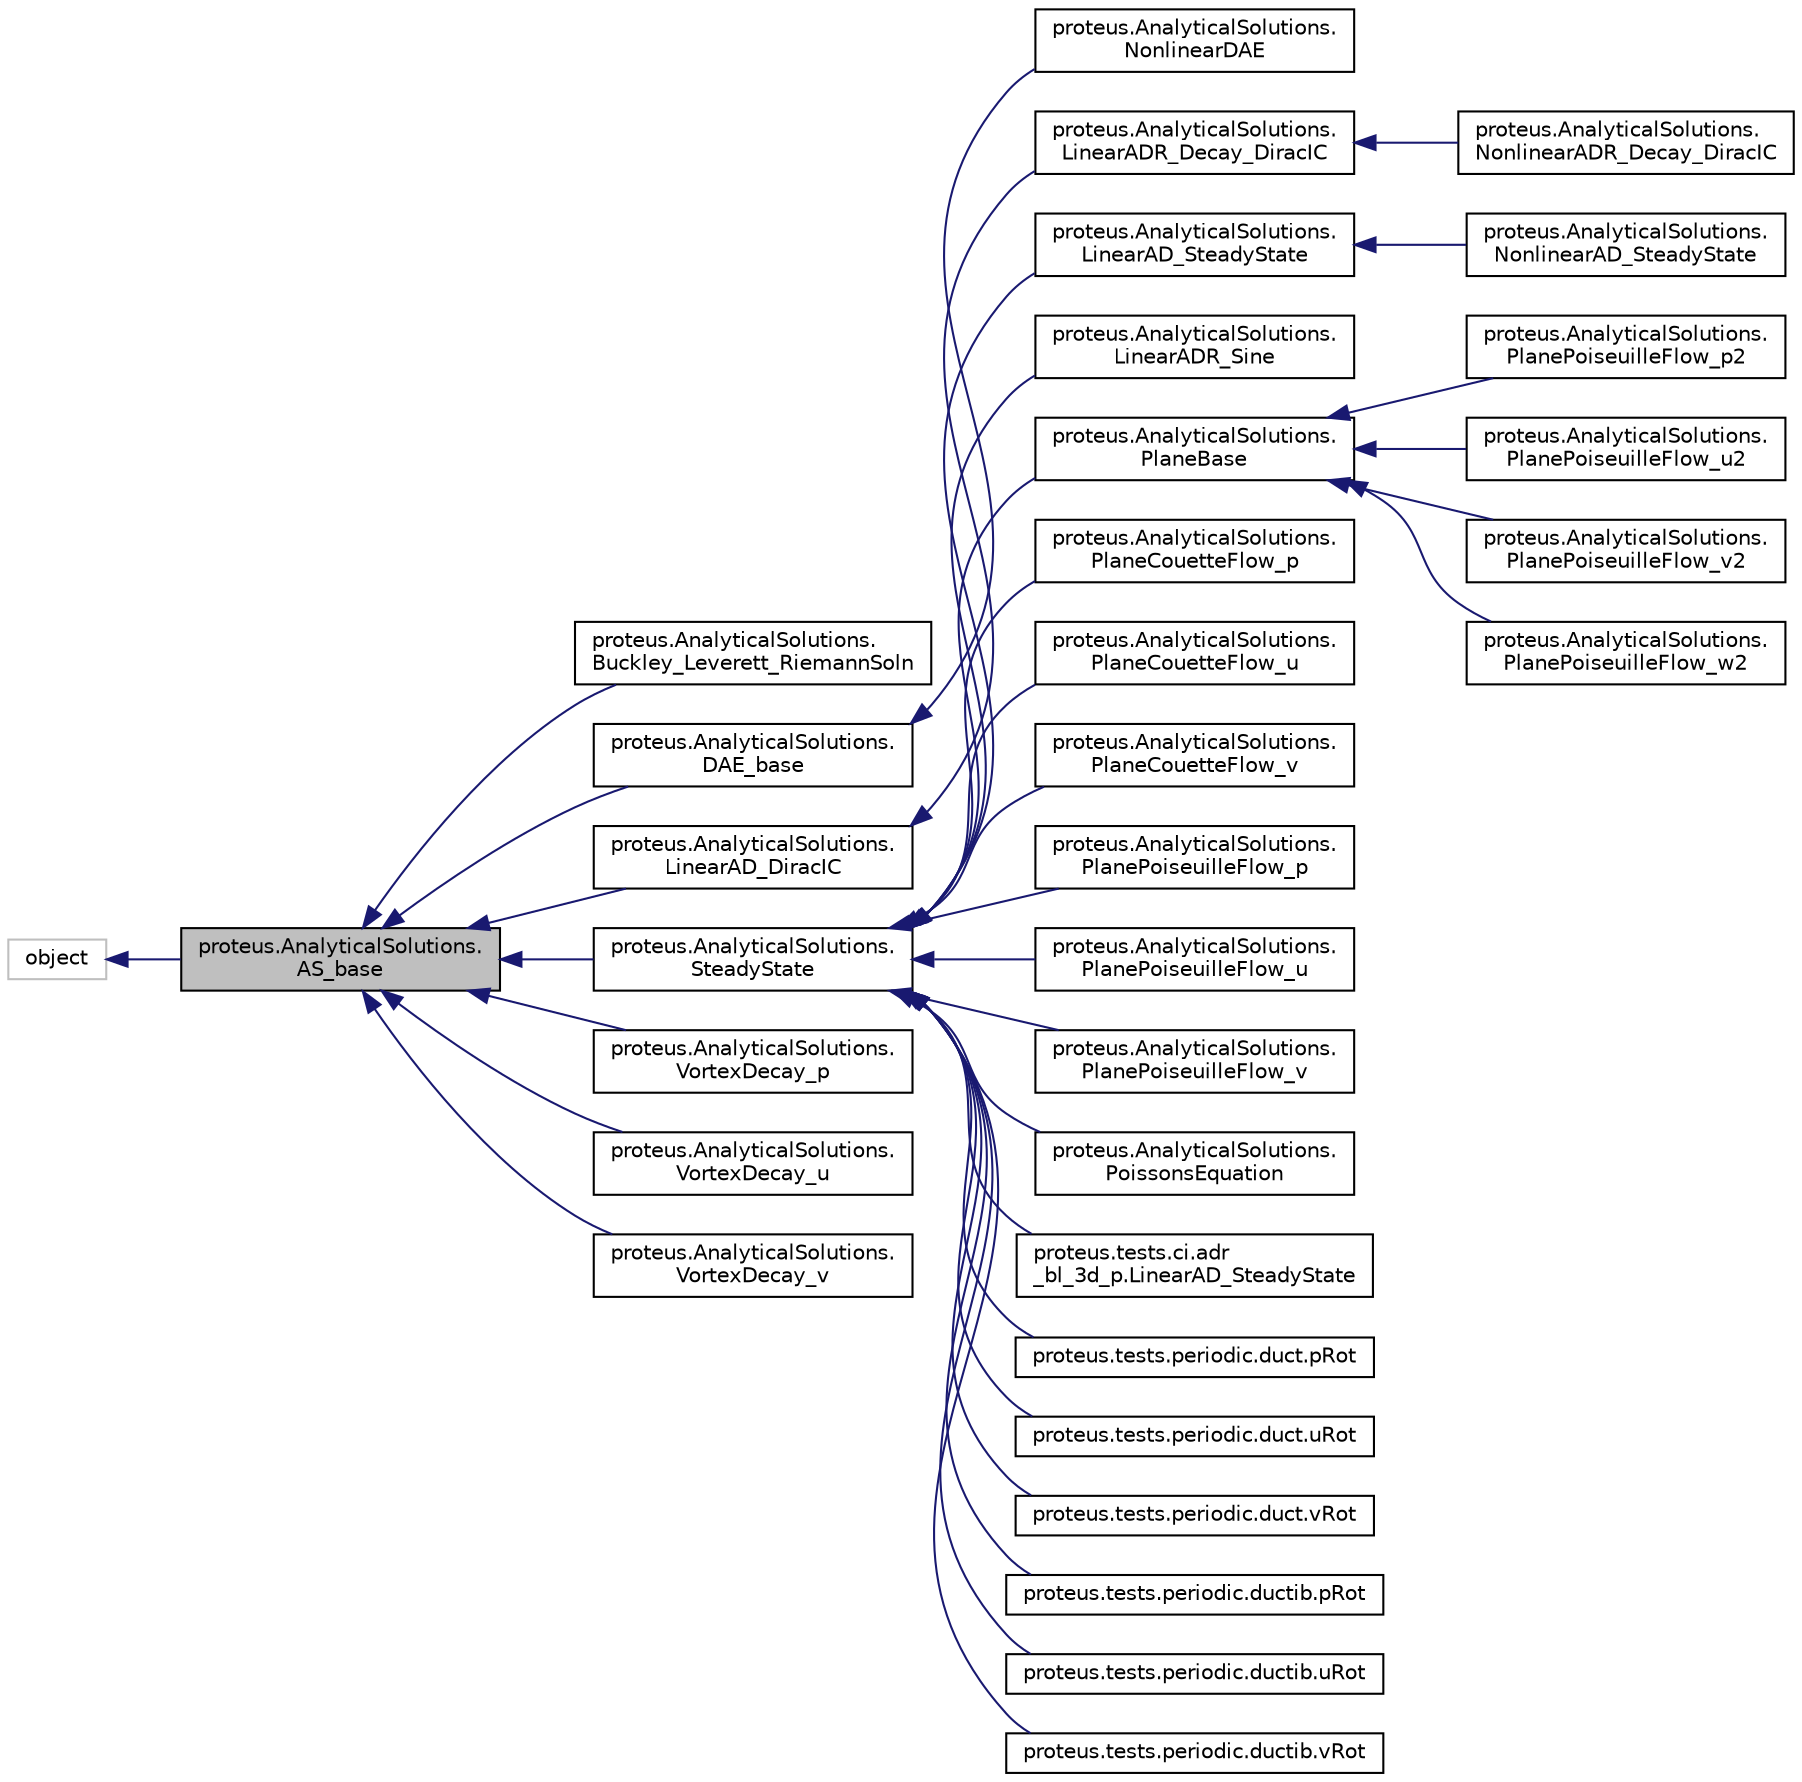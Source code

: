 digraph "proteus.AnalyticalSolutions.AS_base"
{
 // LATEX_PDF_SIZE
  edge [fontname="Helvetica",fontsize="10",labelfontname="Helvetica",labelfontsize="10"];
  node [fontname="Helvetica",fontsize="10",shape=record];
  rankdir="LR";
  Node1 [label="proteus.AnalyticalSolutions.\lAS_base",height=0.2,width=0.4,color="black", fillcolor="grey75", style="filled", fontcolor="black",tooltip=" "];
  Node2 -> Node1 [dir="back",color="midnightblue",fontsize="10",style="solid",fontname="Helvetica"];
  Node2 [label="object",height=0.2,width=0.4,color="grey75", fillcolor="white", style="filled",tooltip=" "];
  Node1 -> Node3 [dir="back",color="midnightblue",fontsize="10",style="solid",fontname="Helvetica"];
  Node3 [label="proteus.AnalyticalSolutions.\lBuckley_Leverett_RiemannSoln",height=0.2,width=0.4,color="black", fillcolor="white", style="filled",URL="$d3/d96/classproteus_1_1AnalyticalSolutions_1_1Buckley__Leverett__RiemannSoln.html",tooltip=" "];
  Node1 -> Node4 [dir="back",color="midnightblue",fontsize="10",style="solid",fontname="Helvetica"];
  Node4 [label="proteus.AnalyticalSolutions.\lDAE_base",height=0.2,width=0.4,color="black", fillcolor="white", style="filled",URL="$d2/db8/classproteus_1_1AnalyticalSolutions_1_1DAE__base.html",tooltip=" "];
  Node4 -> Node5 [dir="back",color="midnightblue",fontsize="10",style="solid",fontname="Helvetica"];
  Node5 [label="proteus.AnalyticalSolutions.\lNonlinearDAE",height=0.2,width=0.4,color="black", fillcolor="white", style="filled",URL="$d5/def/classproteus_1_1AnalyticalSolutions_1_1NonlinearDAE.html",tooltip=" "];
  Node1 -> Node6 [dir="back",color="midnightblue",fontsize="10",style="solid",fontname="Helvetica"];
  Node6 [label="proteus.AnalyticalSolutions.\lLinearAD_DiracIC",height=0.2,width=0.4,color="black", fillcolor="white", style="filled",URL="$df/dca/classproteus_1_1AnalyticalSolutions_1_1LinearAD__DiracIC.html",tooltip=" "];
  Node6 -> Node7 [dir="back",color="midnightblue",fontsize="10",style="solid",fontname="Helvetica"];
  Node7 [label="proteus.AnalyticalSolutions.\lLinearADR_Decay_DiracIC",height=0.2,width=0.4,color="black", fillcolor="white", style="filled",URL="$d0/d86/classproteus_1_1AnalyticalSolutions_1_1LinearADR__Decay__DiracIC.html",tooltip=" "];
  Node7 -> Node8 [dir="back",color="midnightblue",fontsize="10",style="solid",fontname="Helvetica"];
  Node8 [label="proteus.AnalyticalSolutions.\lNonlinearADR_Decay_DiracIC",height=0.2,width=0.4,color="black", fillcolor="white", style="filled",URL="$d8/ddd/classproteus_1_1AnalyticalSolutions_1_1NonlinearADR__Decay__DiracIC.html",tooltip=" "];
  Node1 -> Node9 [dir="back",color="midnightblue",fontsize="10",style="solid",fontname="Helvetica"];
  Node9 [label="proteus.AnalyticalSolutions.\lSteadyState",height=0.2,width=0.4,color="black", fillcolor="white", style="filled",URL="$dd/dc0/classproteus_1_1AnalyticalSolutions_1_1SteadyState.html",tooltip=" "];
  Node9 -> Node10 [dir="back",color="midnightblue",fontsize="10",style="solid",fontname="Helvetica"];
  Node10 [label="proteus.AnalyticalSolutions.\lLinearAD_SteadyState",height=0.2,width=0.4,color="black", fillcolor="white", style="filled",URL="$de/d37/classproteus_1_1AnalyticalSolutions_1_1LinearAD__SteadyState.html",tooltip=" "];
  Node10 -> Node11 [dir="back",color="midnightblue",fontsize="10",style="solid",fontname="Helvetica"];
  Node11 [label="proteus.AnalyticalSolutions.\lNonlinearAD_SteadyState",height=0.2,width=0.4,color="black", fillcolor="white", style="filled",URL="$d3/d39/classproteus_1_1AnalyticalSolutions_1_1NonlinearAD__SteadyState.html",tooltip=" "];
  Node9 -> Node12 [dir="back",color="midnightblue",fontsize="10",style="solid",fontname="Helvetica"];
  Node12 [label="proteus.AnalyticalSolutions.\lLinearADR_Sine",height=0.2,width=0.4,color="black", fillcolor="white", style="filled",URL="$d9/d7b/classproteus_1_1AnalyticalSolutions_1_1LinearADR__Sine.html",tooltip=" "];
  Node9 -> Node13 [dir="back",color="midnightblue",fontsize="10",style="solid",fontname="Helvetica"];
  Node13 [label="proteus.AnalyticalSolutions.\lPlaneBase",height=0.2,width=0.4,color="black", fillcolor="white", style="filled",URL="$db/d08/classproteus_1_1AnalyticalSolutions_1_1PlaneBase.html",tooltip=" "];
  Node13 -> Node14 [dir="back",color="midnightblue",fontsize="10",style="solid",fontname="Helvetica"];
  Node14 [label="proteus.AnalyticalSolutions.\lPlanePoiseuilleFlow_p2",height=0.2,width=0.4,color="black", fillcolor="white", style="filled",URL="$d7/d76/classproteus_1_1AnalyticalSolutions_1_1PlanePoiseuilleFlow__p2.html",tooltip=" "];
  Node13 -> Node15 [dir="back",color="midnightblue",fontsize="10",style="solid",fontname="Helvetica"];
  Node15 [label="proteus.AnalyticalSolutions.\lPlanePoiseuilleFlow_u2",height=0.2,width=0.4,color="black", fillcolor="white", style="filled",URL="$de/d55/classproteus_1_1AnalyticalSolutions_1_1PlanePoiseuilleFlow__u2.html",tooltip=" "];
  Node13 -> Node16 [dir="back",color="midnightblue",fontsize="10",style="solid",fontname="Helvetica"];
  Node16 [label="proteus.AnalyticalSolutions.\lPlanePoiseuilleFlow_v2",height=0.2,width=0.4,color="black", fillcolor="white", style="filled",URL="$d1/d8c/classproteus_1_1AnalyticalSolutions_1_1PlanePoiseuilleFlow__v2.html",tooltip=" "];
  Node13 -> Node17 [dir="back",color="midnightblue",fontsize="10",style="solid",fontname="Helvetica"];
  Node17 [label="proteus.AnalyticalSolutions.\lPlanePoiseuilleFlow_w2",height=0.2,width=0.4,color="black", fillcolor="white", style="filled",URL="$d4/d4f/classproteus_1_1AnalyticalSolutions_1_1PlanePoiseuilleFlow__w2.html",tooltip=" "];
  Node9 -> Node18 [dir="back",color="midnightblue",fontsize="10",style="solid",fontname="Helvetica"];
  Node18 [label="proteus.AnalyticalSolutions.\lPlaneCouetteFlow_p",height=0.2,width=0.4,color="black", fillcolor="white", style="filled",URL="$d9/dd1/classproteus_1_1AnalyticalSolutions_1_1PlaneCouetteFlow__p.html",tooltip=" "];
  Node9 -> Node19 [dir="back",color="midnightblue",fontsize="10",style="solid",fontname="Helvetica"];
  Node19 [label="proteus.AnalyticalSolutions.\lPlaneCouetteFlow_u",height=0.2,width=0.4,color="black", fillcolor="white", style="filled",URL="$d3/d7a/classproteus_1_1AnalyticalSolutions_1_1PlaneCouetteFlow__u.html",tooltip=" "];
  Node9 -> Node20 [dir="back",color="midnightblue",fontsize="10",style="solid",fontname="Helvetica"];
  Node20 [label="proteus.AnalyticalSolutions.\lPlaneCouetteFlow_v",height=0.2,width=0.4,color="black", fillcolor="white", style="filled",URL="$dd/d36/classproteus_1_1AnalyticalSolutions_1_1PlaneCouetteFlow__v.html",tooltip=" "];
  Node9 -> Node21 [dir="back",color="midnightblue",fontsize="10",style="solid",fontname="Helvetica"];
  Node21 [label="proteus.AnalyticalSolutions.\lPlanePoiseuilleFlow_p",height=0.2,width=0.4,color="black", fillcolor="white", style="filled",URL="$dd/d47/classproteus_1_1AnalyticalSolutions_1_1PlanePoiseuilleFlow__p.html",tooltip=" "];
  Node9 -> Node22 [dir="back",color="midnightblue",fontsize="10",style="solid",fontname="Helvetica"];
  Node22 [label="proteus.AnalyticalSolutions.\lPlanePoiseuilleFlow_u",height=0.2,width=0.4,color="black", fillcolor="white", style="filled",URL="$df/d92/classproteus_1_1AnalyticalSolutions_1_1PlanePoiseuilleFlow__u.html",tooltip=" "];
  Node9 -> Node23 [dir="back",color="midnightblue",fontsize="10",style="solid",fontname="Helvetica"];
  Node23 [label="proteus.AnalyticalSolutions.\lPlanePoiseuilleFlow_v",height=0.2,width=0.4,color="black", fillcolor="white", style="filled",URL="$d9/df6/classproteus_1_1AnalyticalSolutions_1_1PlanePoiseuilleFlow__v.html",tooltip=" "];
  Node9 -> Node24 [dir="back",color="midnightblue",fontsize="10",style="solid",fontname="Helvetica"];
  Node24 [label="proteus.AnalyticalSolutions.\lPoissonsEquation",height=0.2,width=0.4,color="black", fillcolor="white", style="filled",URL="$dd/d08/classproteus_1_1AnalyticalSolutions_1_1PoissonsEquation.html",tooltip=" "];
  Node9 -> Node25 [dir="back",color="midnightblue",fontsize="10",style="solid",fontname="Helvetica"];
  Node25 [label="proteus.tests.ci.adr\l_bl_3d_p.LinearAD_SteadyState",height=0.2,width=0.4,color="black", fillcolor="white", style="filled",URL="$d1/dea/classproteus_1_1tests_1_1ci_1_1adr__bl__3d__p_1_1LinearAD__SteadyState.html",tooltip=" "];
  Node9 -> Node26 [dir="back",color="midnightblue",fontsize="10",style="solid",fontname="Helvetica"];
  Node26 [label="proteus.tests.periodic.duct.pRot",height=0.2,width=0.4,color="black", fillcolor="white", style="filled",URL="$d3/dfb/classproteus_1_1tests_1_1periodic_1_1duct_1_1pRot.html",tooltip=" "];
  Node9 -> Node27 [dir="back",color="midnightblue",fontsize="10",style="solid",fontname="Helvetica"];
  Node27 [label="proteus.tests.periodic.duct.uRot",height=0.2,width=0.4,color="black", fillcolor="white", style="filled",URL="$d7/dd1/classproteus_1_1tests_1_1periodic_1_1duct_1_1uRot.html",tooltip=" "];
  Node9 -> Node28 [dir="back",color="midnightblue",fontsize="10",style="solid",fontname="Helvetica"];
  Node28 [label="proteus.tests.periodic.duct.vRot",height=0.2,width=0.4,color="black", fillcolor="white", style="filled",URL="$d4/dab/classproteus_1_1tests_1_1periodic_1_1duct_1_1vRot.html",tooltip=" "];
  Node9 -> Node29 [dir="back",color="midnightblue",fontsize="10",style="solid",fontname="Helvetica"];
  Node29 [label="proteus.tests.periodic.ductib.pRot",height=0.2,width=0.4,color="black", fillcolor="white", style="filled",URL="$d4/d98/classproteus_1_1tests_1_1periodic_1_1ductib_1_1pRot.html",tooltip=" "];
  Node9 -> Node30 [dir="back",color="midnightblue",fontsize="10",style="solid",fontname="Helvetica"];
  Node30 [label="proteus.tests.periodic.ductib.uRot",height=0.2,width=0.4,color="black", fillcolor="white", style="filled",URL="$d9/d87/classproteus_1_1tests_1_1periodic_1_1ductib_1_1uRot.html",tooltip=" "];
  Node9 -> Node31 [dir="back",color="midnightblue",fontsize="10",style="solid",fontname="Helvetica"];
  Node31 [label="proteus.tests.periodic.ductib.vRot",height=0.2,width=0.4,color="black", fillcolor="white", style="filled",URL="$d2/dc5/classproteus_1_1tests_1_1periodic_1_1ductib_1_1vRot.html",tooltip=" "];
  Node1 -> Node32 [dir="back",color="midnightblue",fontsize="10",style="solid",fontname="Helvetica"];
  Node32 [label="proteus.AnalyticalSolutions.\lVortexDecay_p",height=0.2,width=0.4,color="black", fillcolor="white", style="filled",URL="$d5/d39/classproteus_1_1AnalyticalSolutions_1_1VortexDecay__p.html",tooltip=" "];
  Node1 -> Node33 [dir="back",color="midnightblue",fontsize="10",style="solid",fontname="Helvetica"];
  Node33 [label="proteus.AnalyticalSolutions.\lVortexDecay_u",height=0.2,width=0.4,color="black", fillcolor="white", style="filled",URL="$db/dbb/classproteus_1_1AnalyticalSolutions_1_1VortexDecay__u.html",tooltip=" "];
  Node1 -> Node34 [dir="back",color="midnightblue",fontsize="10",style="solid",fontname="Helvetica"];
  Node34 [label="proteus.AnalyticalSolutions.\lVortexDecay_v",height=0.2,width=0.4,color="black", fillcolor="white", style="filled",URL="$d7/d4f/classproteus_1_1AnalyticalSolutions_1_1VortexDecay__v.html",tooltip=" "];
}
